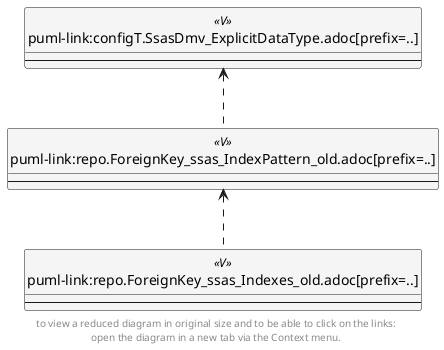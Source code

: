 @startuml
'Left to right direction
top to bottom direction
hide circle
'avoide "." issues:
set namespaceSeparator none


skinparam class {
  BackgroundColor White
  BackgroundColor<<FN>> Yellow
  BackgroundColor<<FS>> Yellow
  BackgroundColor<<FT>> LightGray
  BackgroundColor<<IF>> Yellow
  BackgroundColor<<IS>> Yellow
  BackgroundColor<<P>> Aqua
  BackgroundColor<<PC>> Aqua
  BackgroundColor<<SN>> Yellow
  BackgroundColor<<SO>> SlateBlue
  BackgroundColor<<TF>> LightGray
  BackgroundColor<<TR>> Tomato
  BackgroundColor<<U>> White
  BackgroundColor<<V>> WhiteSmoke
  BackgroundColor<<X>> Aqua
}


entity "puml-link:configT.SsasDmv_ExplicitDataType.adoc[prefix=..]" as configT.SsasDmv_ExplicitDataType << V >> {
  --
}

entity "puml-link:repo.ForeignKey_ssas_Indexes_old.adoc[prefix=..]" as repo.ForeignKey_ssas_Indexes_old << V >> {
  --
}

entity "puml-link:repo.ForeignKey_ssas_IndexPattern_old.adoc[prefix=..]" as repo.ForeignKey_ssas_IndexPattern_old << V >> {
  --
}

configT.SsasDmv_ExplicitDataType <.. repo.ForeignKey_ssas_IndexPattern_old
repo.ForeignKey_ssas_IndexPattern_old <.. repo.ForeignKey_ssas_Indexes_old
footer
to view a reduced diagram in original size and to be able to click on the links:
open the diagram in a new tab via the Context menu.
end footer

@enduml


